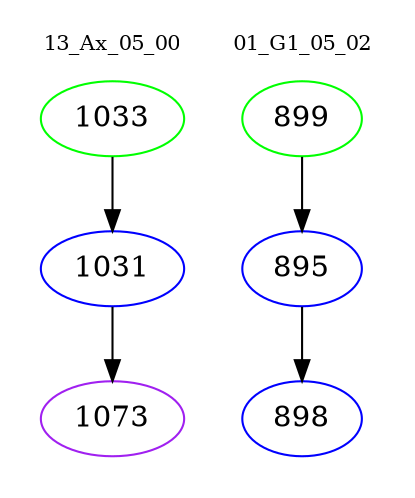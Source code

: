 digraph{
subgraph cluster_0 {
color = white
label = "13_Ax_05_00";
fontsize=10;
T0_1033 [label="1033", color="green"]
T0_1033 -> T0_1031 [color="black"]
T0_1031 [label="1031", color="blue"]
T0_1031 -> T0_1073 [color="black"]
T0_1073 [label="1073", color="purple"]
}
subgraph cluster_1 {
color = white
label = "01_G1_05_02";
fontsize=10;
T1_899 [label="899", color="green"]
T1_899 -> T1_895 [color="black"]
T1_895 [label="895", color="blue"]
T1_895 -> T1_898 [color="black"]
T1_898 [label="898", color="blue"]
}
}
